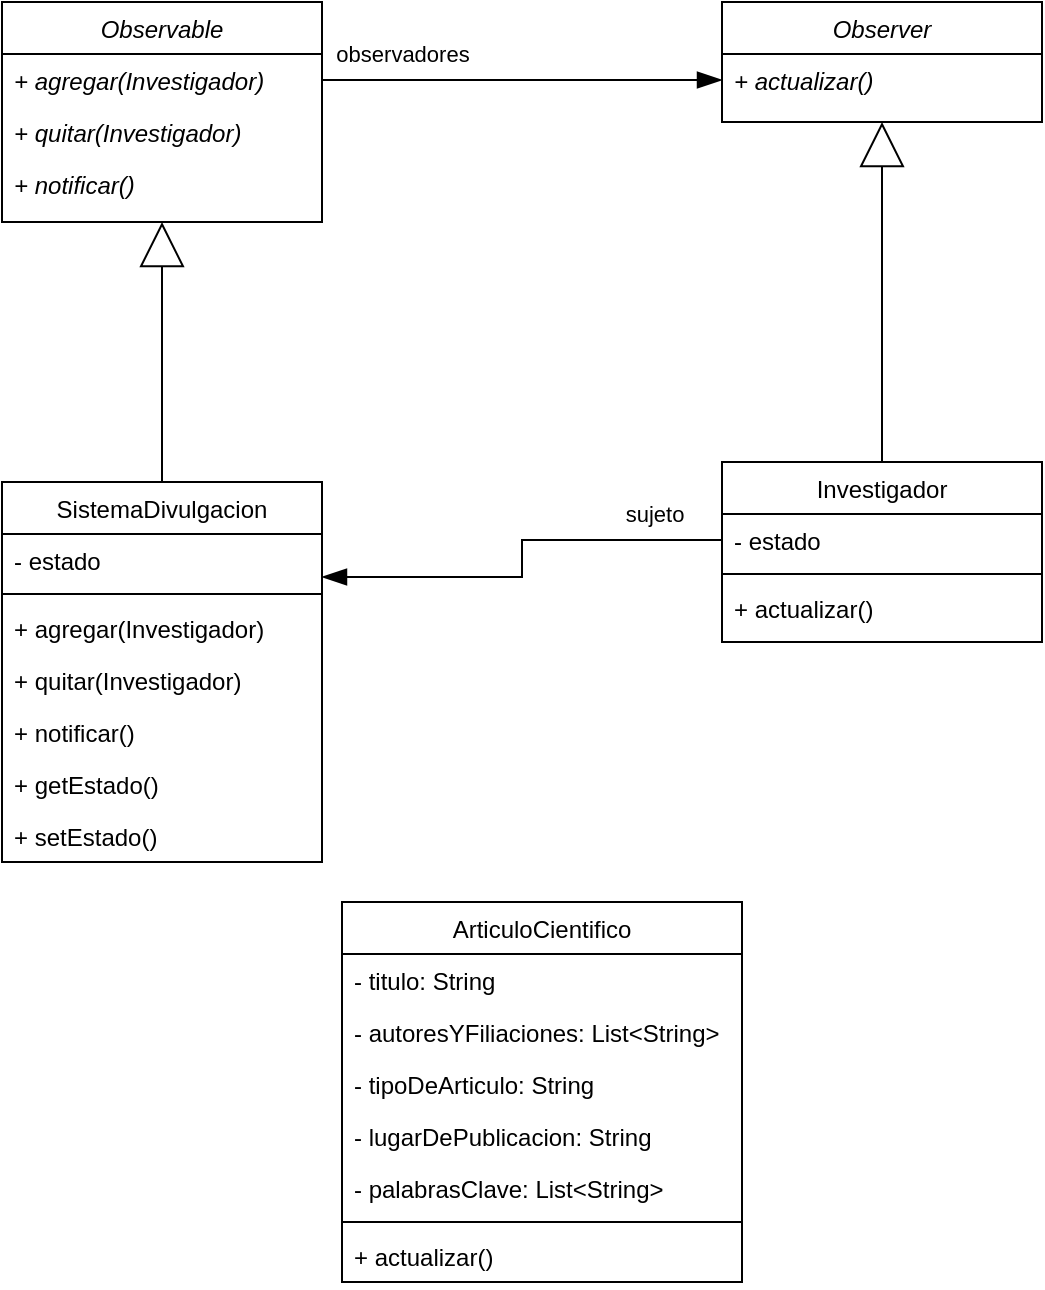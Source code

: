 <mxfile version="20.3.0" type="device"><diagram id="C5RBs43oDa-KdzZeNtuy" name="Page-1"><mxGraphModel dx="462" dy="865" grid="1" gridSize="10" guides="1" tooltips="1" connect="1" arrows="1" fold="1" page="1" pageScale="1" pageWidth="827" pageHeight="1169" math="0" shadow="0"><root><mxCell id="WIyWlLk6GJQsqaUBKTNV-0"/><mxCell id="WIyWlLk6GJQsqaUBKTNV-1" parent="WIyWlLk6GJQsqaUBKTNV-0"/><mxCell id="klSKhVVENFRK8waUtQ7U-23" style="edgeStyle=orthogonalEdgeStyle;rounded=0;orthogonalLoop=1;jettySize=auto;html=1;exitX=0.5;exitY=0;exitDx=0;exitDy=0;entryX=0.5;entryY=1;entryDx=0;entryDy=0;endArrow=block;endFill=0;endSize=20;" edge="1" parent="WIyWlLk6GJQsqaUBKTNV-1" source="zkfFHV4jXpPFQw0GAbJ--0" target="klSKhVVENFRK8waUtQ7U-11"><mxGeometry relative="1" as="geometry"/></mxCell><mxCell id="zkfFHV4jXpPFQw0GAbJ--0" value="SistemaDivulgacion" style="swimlane;fontStyle=0;align=center;verticalAlign=top;childLayout=stackLayout;horizontal=1;startSize=26;horizontalStack=0;resizeParent=1;resizeLast=0;collapsible=1;marginBottom=0;rounded=0;shadow=0;strokeWidth=1;" parent="WIyWlLk6GJQsqaUBKTNV-1" vertex="1"><mxGeometry x="70" y="360" width="160" height="190" as="geometry"><mxRectangle x="230" y="140" width="160" height="26" as="alternateBounds"/></mxGeometry></mxCell><mxCell id="zkfFHV4jXpPFQw0GAbJ--5" value="- estado" style="text;align=left;verticalAlign=top;spacingLeft=4;spacingRight=4;overflow=hidden;rotatable=0;points=[[0,0.5],[1,0.5]];portConstraint=eastwest;" parent="zkfFHV4jXpPFQw0GAbJ--0" vertex="1"><mxGeometry y="26" width="160" height="26" as="geometry"/></mxCell><mxCell id="zkfFHV4jXpPFQw0GAbJ--4" value="" style="line;html=1;strokeWidth=1;align=left;verticalAlign=middle;spacingTop=-1;spacingLeft=3;spacingRight=3;rotatable=0;labelPosition=right;points=[];portConstraint=eastwest;" parent="zkfFHV4jXpPFQw0GAbJ--0" vertex="1"><mxGeometry y="52" width="160" height="8" as="geometry"/></mxCell><mxCell id="zkfFHV4jXpPFQw0GAbJ--1" value="+ agregar(Investigador)" style="text;align=left;verticalAlign=top;spacingLeft=4;spacingRight=4;overflow=hidden;rotatable=0;points=[[0,0.5],[1,0.5]];portConstraint=eastwest;" parent="zkfFHV4jXpPFQw0GAbJ--0" vertex="1"><mxGeometry y="60" width="160" height="26" as="geometry"/></mxCell><mxCell id="klSKhVVENFRK8waUtQ7U-0" value="+ quitar(Investigador)" style="text;align=left;verticalAlign=top;spacingLeft=4;spacingRight=4;overflow=hidden;rotatable=0;points=[[0,0.5],[1,0.5]];portConstraint=eastwest;" vertex="1" parent="zkfFHV4jXpPFQw0GAbJ--0"><mxGeometry y="86" width="160" height="26" as="geometry"/></mxCell><mxCell id="zkfFHV4jXpPFQw0GAbJ--2" value="+ notificar()" style="text;align=left;verticalAlign=top;spacingLeft=4;spacingRight=4;overflow=hidden;rotatable=0;points=[[0,0.5],[1,0.5]];portConstraint=eastwest;rounded=0;shadow=0;html=0;" parent="zkfFHV4jXpPFQw0GAbJ--0" vertex="1"><mxGeometry y="112" width="160" height="26" as="geometry"/></mxCell><mxCell id="klSKhVVENFRK8waUtQ7U-1" value="+ getEstado()" style="text;align=left;verticalAlign=top;spacingLeft=4;spacingRight=4;overflow=hidden;rotatable=0;points=[[0,0.5],[1,0.5]];portConstraint=eastwest;rounded=0;shadow=0;html=0;" vertex="1" parent="zkfFHV4jXpPFQw0GAbJ--0"><mxGeometry y="138" width="160" height="26" as="geometry"/></mxCell><mxCell id="klSKhVVENFRK8waUtQ7U-2" value="+ setEstado()" style="text;align=left;verticalAlign=top;spacingLeft=4;spacingRight=4;overflow=hidden;rotatable=0;points=[[0,0.5],[1,0.5]];portConstraint=eastwest;rounded=0;shadow=0;html=0;" vertex="1" parent="zkfFHV4jXpPFQw0GAbJ--0"><mxGeometry y="164" width="160" height="26" as="geometry"/></mxCell><mxCell id="klSKhVVENFRK8waUtQ7U-24" style="edgeStyle=orthogonalEdgeStyle;rounded=0;orthogonalLoop=1;jettySize=auto;html=1;exitX=0.5;exitY=0;exitDx=0;exitDy=0;entryX=0.5;entryY=1;entryDx=0;entryDy=0;endArrow=block;endFill=0;endSize=20;" edge="1" parent="WIyWlLk6GJQsqaUBKTNV-1" source="klSKhVVENFRK8waUtQ7U-3" target="klSKhVVENFRK8waUtQ7U-19"><mxGeometry relative="1" as="geometry"/></mxCell><mxCell id="klSKhVVENFRK8waUtQ7U-3" value="Investigador" style="swimlane;fontStyle=0;align=center;verticalAlign=top;childLayout=stackLayout;horizontal=1;startSize=26;horizontalStack=0;resizeParent=1;resizeLast=0;collapsible=1;marginBottom=0;rounded=0;shadow=0;strokeWidth=1;" vertex="1" parent="WIyWlLk6GJQsqaUBKTNV-1"><mxGeometry x="430" y="350" width="160" height="90" as="geometry"><mxRectangle x="230" y="140" width="160" height="26" as="alternateBounds"/></mxGeometry></mxCell><mxCell id="klSKhVVENFRK8waUtQ7U-4" value="- estado" style="text;align=left;verticalAlign=top;spacingLeft=4;spacingRight=4;overflow=hidden;rotatable=0;points=[[0,0.5],[1,0.5]];portConstraint=eastwest;" vertex="1" parent="klSKhVVENFRK8waUtQ7U-3"><mxGeometry y="26" width="160" height="26" as="geometry"/></mxCell><mxCell id="klSKhVVENFRK8waUtQ7U-5" value="" style="line;html=1;strokeWidth=1;align=left;verticalAlign=middle;spacingTop=-1;spacingLeft=3;spacingRight=3;rotatable=0;labelPosition=right;points=[];portConstraint=eastwest;" vertex="1" parent="klSKhVVENFRK8waUtQ7U-3"><mxGeometry y="52" width="160" height="8" as="geometry"/></mxCell><mxCell id="klSKhVVENFRK8waUtQ7U-10" value="+ actualizar()" style="text;align=left;verticalAlign=top;spacingLeft=4;spacingRight=4;overflow=hidden;rotatable=0;points=[[0,0.5],[1,0.5]];portConstraint=eastwest;rounded=0;shadow=0;html=0;" vertex="1" parent="klSKhVVENFRK8waUtQ7U-3"><mxGeometry y="60" width="160" height="26" as="geometry"/></mxCell><mxCell id="klSKhVVENFRK8waUtQ7U-11" value="Observable" style="swimlane;fontStyle=2;align=center;verticalAlign=top;childLayout=stackLayout;horizontal=1;startSize=26;horizontalStack=0;resizeParent=1;resizeLast=0;collapsible=1;marginBottom=0;rounded=0;shadow=0;strokeWidth=1;" vertex="1" parent="WIyWlLk6GJQsqaUBKTNV-1"><mxGeometry x="70" y="120" width="160" height="110" as="geometry"><mxRectangle x="230" y="140" width="160" height="26" as="alternateBounds"/></mxGeometry></mxCell><mxCell id="klSKhVVENFRK8waUtQ7U-14" value="+ agregar(Investigador)" style="text;align=left;verticalAlign=top;spacingLeft=4;spacingRight=4;overflow=hidden;rotatable=0;points=[[0,0.5],[1,0.5]];portConstraint=eastwest;fontStyle=2" vertex="1" parent="klSKhVVENFRK8waUtQ7U-11"><mxGeometry y="26" width="160" height="26" as="geometry"/></mxCell><mxCell id="klSKhVVENFRK8waUtQ7U-15" value="+ quitar(Investigador)" style="text;align=left;verticalAlign=top;spacingLeft=4;spacingRight=4;overflow=hidden;rotatable=0;points=[[0,0.5],[1,0.5]];portConstraint=eastwest;fontStyle=2" vertex="1" parent="klSKhVVENFRK8waUtQ7U-11"><mxGeometry y="52" width="160" height="26" as="geometry"/></mxCell><mxCell id="klSKhVVENFRK8waUtQ7U-16" value="+ notificar()" style="text;align=left;verticalAlign=top;spacingLeft=4;spacingRight=4;overflow=hidden;rotatable=0;points=[[0,0.5],[1,0.5]];portConstraint=eastwest;rounded=0;shadow=0;html=0;fontStyle=2" vertex="1" parent="klSKhVVENFRK8waUtQ7U-11"><mxGeometry y="78" width="160" height="26" as="geometry"/></mxCell><mxCell id="klSKhVVENFRK8waUtQ7U-19" value="Observer" style="swimlane;fontStyle=2;align=center;verticalAlign=top;childLayout=stackLayout;horizontal=1;startSize=26;horizontalStack=0;resizeParent=1;resizeLast=0;collapsible=1;marginBottom=0;rounded=0;shadow=0;strokeWidth=1;" vertex="1" parent="WIyWlLk6GJQsqaUBKTNV-1"><mxGeometry x="430" y="120" width="160" height="60" as="geometry"><mxRectangle x="230" y="140" width="160" height="26" as="alternateBounds"/></mxGeometry></mxCell><mxCell id="klSKhVVENFRK8waUtQ7U-22" value="+ actualizar()" style="text;align=left;verticalAlign=top;spacingLeft=4;spacingRight=4;overflow=hidden;rotatable=0;points=[[0,0.5],[1,0.5]];portConstraint=eastwest;rounded=0;shadow=0;html=0;fontStyle=2" vertex="1" parent="klSKhVVENFRK8waUtQ7U-19"><mxGeometry y="26" width="160" height="26" as="geometry"/></mxCell><mxCell id="klSKhVVENFRK8waUtQ7U-25" style="edgeStyle=orthogonalEdgeStyle;rounded=0;orthogonalLoop=1;jettySize=auto;html=1;exitX=0;exitY=0.5;exitDx=0;exitDy=0;endArrow=blockThin;endFill=1;endSize=10;entryX=1;entryY=0.25;entryDx=0;entryDy=0;" edge="1" parent="WIyWlLk6GJQsqaUBKTNV-1" source="klSKhVVENFRK8waUtQ7U-4" target="zkfFHV4jXpPFQw0GAbJ--0"><mxGeometry relative="1" as="geometry"><mxPoint x="250" y="510" as="targetPoint"/></mxGeometry></mxCell><mxCell id="klSKhVVENFRK8waUtQ7U-28" value="sujeto" style="edgeLabel;html=1;align=center;verticalAlign=middle;resizable=0;points=[];" vertex="1" connectable="0" parent="klSKhVVENFRK8waUtQ7U-25"><mxGeometry x="-0.687" y="2" relative="1" as="geometry"><mxPoint y="-15" as="offset"/></mxGeometry></mxCell><mxCell id="klSKhVVENFRK8waUtQ7U-26" style="edgeStyle=orthogonalEdgeStyle;rounded=0;orthogonalLoop=1;jettySize=auto;html=1;exitX=1;exitY=0.5;exitDx=0;exitDy=0;endArrow=blockThin;endFill=1;endSize=10;" edge="1" parent="WIyWlLk6GJQsqaUBKTNV-1" source="klSKhVVENFRK8waUtQ7U-14" target="klSKhVVENFRK8waUtQ7U-22"><mxGeometry relative="1" as="geometry"/></mxCell><mxCell id="klSKhVVENFRK8waUtQ7U-27" value="observadores" style="edgeLabel;html=1;align=center;verticalAlign=middle;resizable=0;points=[];" vertex="1" connectable="0" parent="klSKhVVENFRK8waUtQ7U-26"><mxGeometry x="-0.658" y="-2" relative="1" as="geometry"><mxPoint x="6" y="-15" as="offset"/></mxGeometry></mxCell><mxCell id="klSKhVVENFRK8waUtQ7U-29" value="ArticuloCientifico" style="swimlane;fontStyle=0;align=center;verticalAlign=top;childLayout=stackLayout;horizontal=1;startSize=26;horizontalStack=0;resizeParent=1;resizeLast=0;collapsible=1;marginBottom=0;rounded=0;shadow=0;strokeWidth=1;" vertex="1" parent="WIyWlLk6GJQsqaUBKTNV-1"><mxGeometry x="240" y="570" width="200" height="190" as="geometry"><mxRectangle x="230" y="140" width="160" height="26" as="alternateBounds"/></mxGeometry></mxCell><mxCell id="klSKhVVENFRK8waUtQ7U-30" value="- titulo: String" style="text;align=left;verticalAlign=top;spacingLeft=4;spacingRight=4;overflow=hidden;rotatable=0;points=[[0,0.5],[1,0.5]];portConstraint=eastwest;" vertex="1" parent="klSKhVVENFRK8waUtQ7U-29"><mxGeometry y="26" width="200" height="26" as="geometry"/></mxCell><mxCell id="klSKhVVENFRK8waUtQ7U-33" value="- autoresYFiliaciones: List&lt;String&gt;" style="text;align=left;verticalAlign=top;spacingLeft=4;spacingRight=4;overflow=hidden;rotatable=0;points=[[0,0.5],[1,0.5]];portConstraint=eastwest;" vertex="1" parent="klSKhVVENFRK8waUtQ7U-29"><mxGeometry y="52" width="200" height="26" as="geometry"/></mxCell><mxCell id="klSKhVVENFRK8waUtQ7U-34" value="- tipoDeArticulo: String" style="text;align=left;verticalAlign=top;spacingLeft=4;spacingRight=4;overflow=hidden;rotatable=0;points=[[0,0.5],[1,0.5]];portConstraint=eastwest;" vertex="1" parent="klSKhVVENFRK8waUtQ7U-29"><mxGeometry y="78" width="200" height="26" as="geometry"/></mxCell><mxCell id="klSKhVVENFRK8waUtQ7U-35" value="- lugarDePublicacion: String" style="text;align=left;verticalAlign=top;spacingLeft=4;spacingRight=4;overflow=hidden;rotatable=0;points=[[0,0.5],[1,0.5]];portConstraint=eastwest;" vertex="1" parent="klSKhVVENFRK8waUtQ7U-29"><mxGeometry y="104" width="200" height="26" as="geometry"/></mxCell><mxCell id="klSKhVVENFRK8waUtQ7U-36" value="- palabrasClave: List&lt;String&gt;" style="text;align=left;verticalAlign=top;spacingLeft=4;spacingRight=4;overflow=hidden;rotatable=0;points=[[0,0.5],[1,0.5]];portConstraint=eastwest;" vertex="1" parent="klSKhVVENFRK8waUtQ7U-29"><mxGeometry y="130" width="200" height="26" as="geometry"/></mxCell><mxCell id="klSKhVVENFRK8waUtQ7U-31" value="" style="line;html=1;strokeWidth=1;align=left;verticalAlign=middle;spacingTop=-1;spacingLeft=3;spacingRight=3;rotatable=0;labelPosition=right;points=[];portConstraint=eastwest;" vertex="1" parent="klSKhVVENFRK8waUtQ7U-29"><mxGeometry y="156" width="200" height="8" as="geometry"/></mxCell><mxCell id="klSKhVVENFRK8waUtQ7U-32" value="+ actualizar()" style="text;align=left;verticalAlign=top;spacingLeft=4;spacingRight=4;overflow=hidden;rotatable=0;points=[[0,0.5],[1,0.5]];portConstraint=eastwest;rounded=0;shadow=0;html=0;" vertex="1" parent="klSKhVVENFRK8waUtQ7U-29"><mxGeometry y="164" width="200" height="26" as="geometry"/></mxCell></root></mxGraphModel></diagram></mxfile>